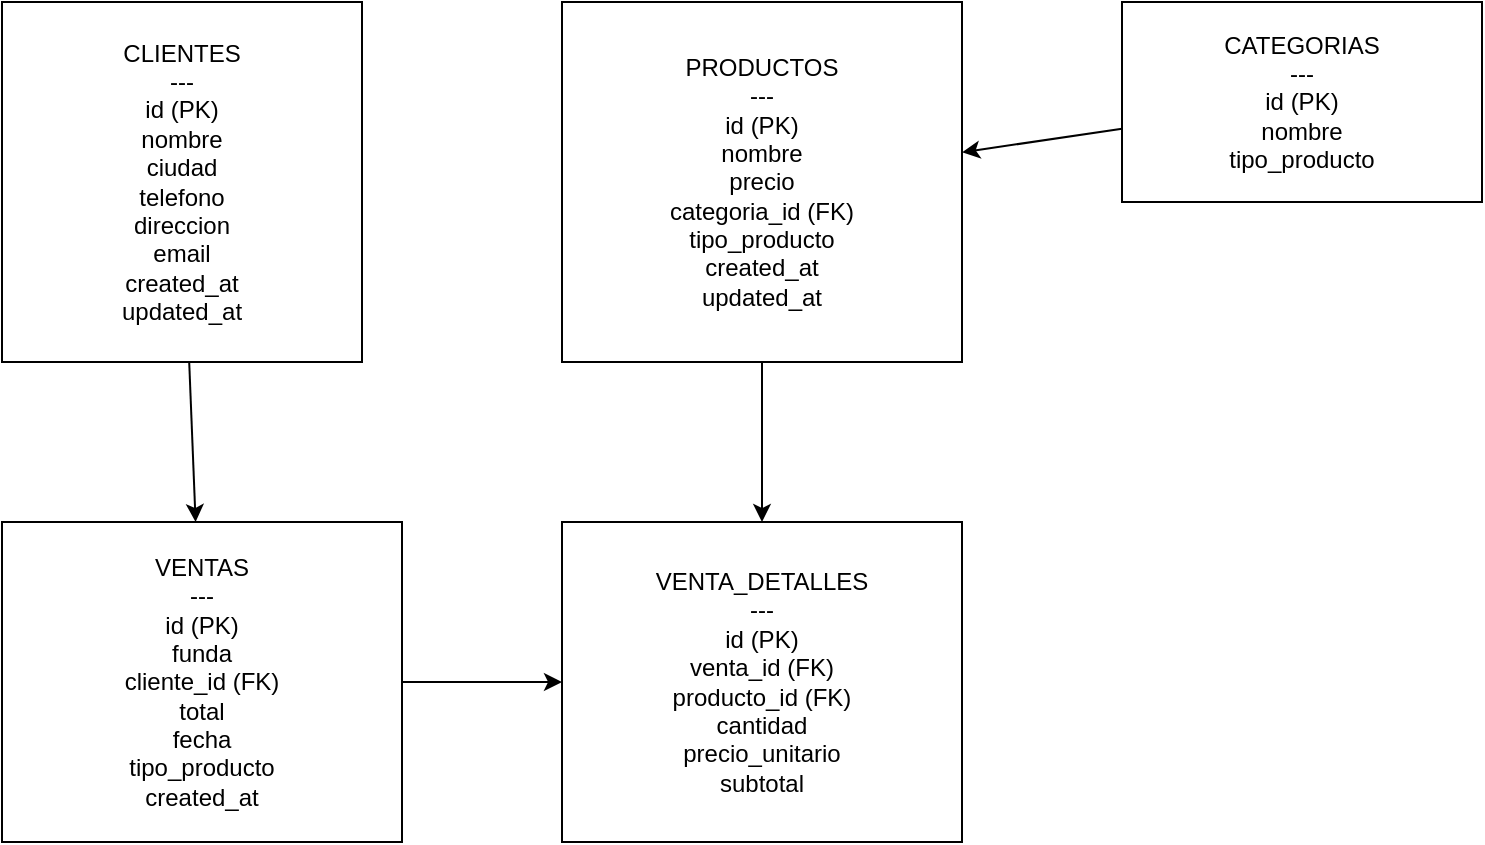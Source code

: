 <mxfile>
  <diagram name="DE MODA CON VIVI - Tablas" id="de-moda-vivi">
    <mxGraphModel dx="1390" dy="827" grid="1" gridSize="10" guides="1" tooltips="1" connect="1" arrows="1" fold="1" page="1" pageScale="1" pageWidth="1169" pageHeight="827" math="0" shadow="0">
      <root>
        <mxCell id="0"/>
        <mxCell id="1" parent="0"/>

        <!-- CLIENTES -->
        <mxCell id="clientes" value="CLIENTES&#xa;---&#xa;id (PK)&#xa;nombre&#xa;ciudad&#xa;telefono&#xa;direccion&#xa;email&#xa;created_at&#xa;updated_at" style="shape=rectangle;whiteSpace=wrap;html=1;" vertex="1" parent="1">
          <mxGeometry x="40" y="40" width="180" height="180" as="geometry"/>
        </mxCell>

        <!-- PRODUCTOS -->
        <mxCell id="productos" value="PRODUCTOS&#xa;---&#xa;id (PK)&#xa;nombre&#xa;precio&#xa;categoria_id (FK)&#xa;tipo_producto&#xa;created_at&#xa;updated_at" style="shape=rectangle;whiteSpace=wrap;html=1;" vertex="1" parent="1">
          <mxGeometry x="320" y="40" width="200" height="180" as="geometry"/>
        </mxCell>

        <!-- CATEGORIAS -->
        <mxCell id="categorias" value="CATEGORIAS&#xa;---&#xa;id (PK)&#xa;nombre&#xa;tipo_producto" style="shape=rectangle;whiteSpace=wrap;html=1;" vertex="1" parent="1">
          <mxGeometry x="600" y="40" width="180" height="100" as="geometry"/>
        </mxCell>

        <!-- VENTAS -->
        <mxCell id="ventas" value="VENTAS&#xa;---&#xa;id (PK)&#xa;funda&#xa;cliente_id (FK)&#xa;total&#xa;fecha&#xa;tipo_producto&#xa;created_at" style="shape=rectangle;whiteSpace=wrap;html=1;" vertex="1" parent="1">
          <mxGeometry x="40" y="300" width="200" height="160" as="geometry"/>
        </mxCell>

        <!-- VENTA_DETALLES -->
        <mxCell id="venta_detalles" value="VENTA_DETALLES&#xa;---&#xa;id (PK)&#xa;venta_id (FK)&#xa;producto_id (FK)&#xa;cantidad&#xa;precio_unitario&#xa;subtotal" style="shape=rectangle;whiteSpace=wrap;html=1;" vertex="1" parent="1">
          <mxGeometry x="320" y="300" width="200" height="160" as="geometry"/>
        </mxCell>

        <!-- Relaciones -->
        <mxCell id="rel1" edge="1" parent="1" source="clientes" target="ventas">
          <mxGeometry relative="1" as="geometry"/>
        </mxCell>
        <mxCell id="rel2" edge="1" parent="1" source="ventas" target="venta_detalles">
          <mxGeometry relative="1" as="geometry"/>
        </mxCell>
        <mxCell id="rel3" edge="1" parent="1" source="productos" target="venta_detalles">
          <mxGeometry relative="1" as="geometry"/>
        </mxCell>
        <mxCell id="rel4" edge="1" parent="1" source="categorias" target="productos">
          <mxGeometry relative="1" as="geometry"/>
        </mxCell>

      </root>
    </mxGraphModel>
  </diagram>
</mxfile>
